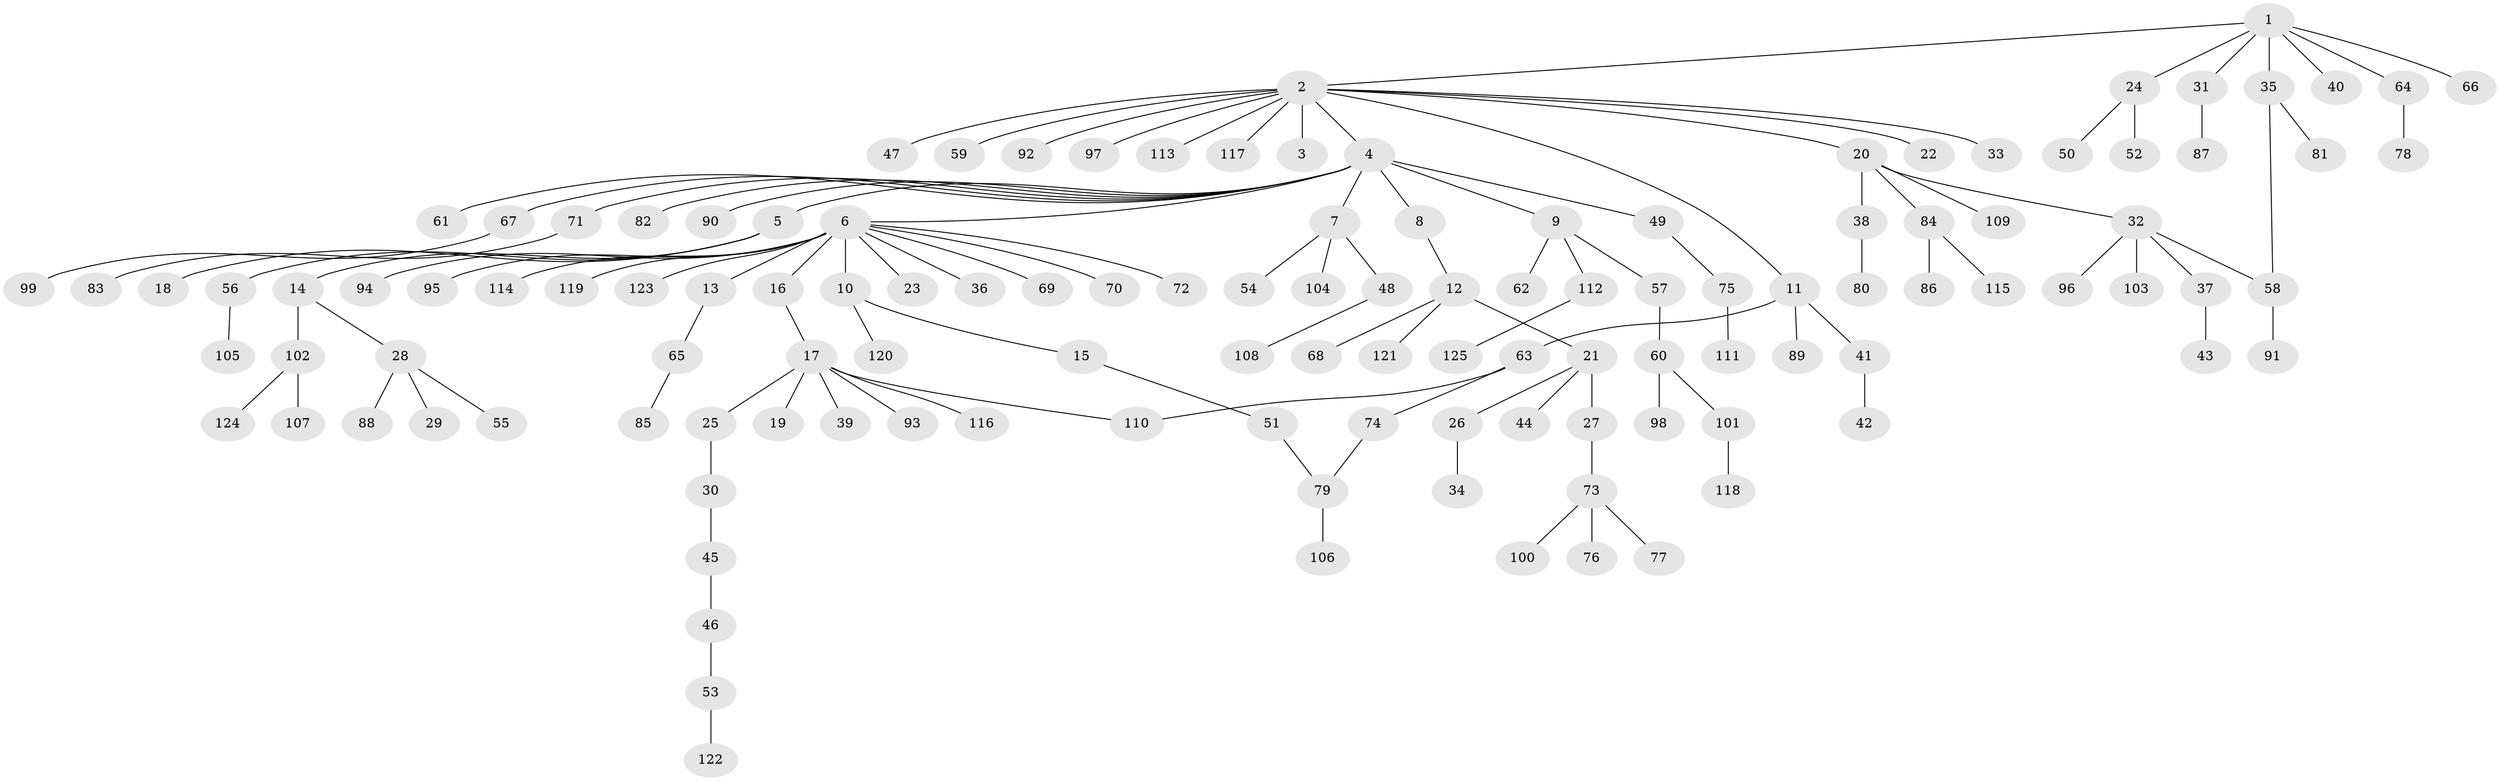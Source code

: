 // Generated by graph-tools (version 1.1) at 2025/14/03/09/25 04:14:48]
// undirected, 125 vertices, 127 edges
graph export_dot {
graph [start="1"]
  node [color=gray90,style=filled];
  1;
  2;
  3;
  4;
  5;
  6;
  7;
  8;
  9;
  10;
  11;
  12;
  13;
  14;
  15;
  16;
  17;
  18;
  19;
  20;
  21;
  22;
  23;
  24;
  25;
  26;
  27;
  28;
  29;
  30;
  31;
  32;
  33;
  34;
  35;
  36;
  37;
  38;
  39;
  40;
  41;
  42;
  43;
  44;
  45;
  46;
  47;
  48;
  49;
  50;
  51;
  52;
  53;
  54;
  55;
  56;
  57;
  58;
  59;
  60;
  61;
  62;
  63;
  64;
  65;
  66;
  67;
  68;
  69;
  70;
  71;
  72;
  73;
  74;
  75;
  76;
  77;
  78;
  79;
  80;
  81;
  82;
  83;
  84;
  85;
  86;
  87;
  88;
  89;
  90;
  91;
  92;
  93;
  94;
  95;
  96;
  97;
  98;
  99;
  100;
  101;
  102;
  103;
  104;
  105;
  106;
  107;
  108;
  109;
  110;
  111;
  112;
  113;
  114;
  115;
  116;
  117;
  118;
  119;
  120;
  121;
  122;
  123;
  124;
  125;
  1 -- 2;
  1 -- 24;
  1 -- 31;
  1 -- 35;
  1 -- 40;
  1 -- 64;
  1 -- 66;
  2 -- 3;
  2 -- 4;
  2 -- 11;
  2 -- 20;
  2 -- 22;
  2 -- 33;
  2 -- 47;
  2 -- 59;
  2 -- 92;
  2 -- 97;
  2 -- 113;
  2 -- 117;
  4 -- 5;
  4 -- 6;
  4 -- 7;
  4 -- 8;
  4 -- 9;
  4 -- 49;
  4 -- 61;
  4 -- 67;
  4 -- 71;
  4 -- 82;
  4 -- 90;
  5 -- 14;
  5 -- 18;
  5 -- 56;
  6 -- 10;
  6 -- 13;
  6 -- 16;
  6 -- 23;
  6 -- 36;
  6 -- 69;
  6 -- 70;
  6 -- 72;
  6 -- 94;
  6 -- 95;
  6 -- 114;
  6 -- 119;
  6 -- 123;
  7 -- 48;
  7 -- 54;
  7 -- 104;
  8 -- 12;
  9 -- 57;
  9 -- 62;
  9 -- 112;
  10 -- 15;
  10 -- 120;
  11 -- 41;
  11 -- 63;
  11 -- 89;
  12 -- 21;
  12 -- 68;
  12 -- 121;
  13 -- 65;
  14 -- 28;
  14 -- 102;
  15 -- 51;
  16 -- 17;
  17 -- 19;
  17 -- 25;
  17 -- 39;
  17 -- 93;
  17 -- 110;
  17 -- 116;
  20 -- 32;
  20 -- 38;
  20 -- 84;
  20 -- 109;
  21 -- 26;
  21 -- 27;
  21 -- 44;
  24 -- 50;
  24 -- 52;
  25 -- 30;
  26 -- 34;
  27 -- 73;
  28 -- 29;
  28 -- 55;
  28 -- 88;
  30 -- 45;
  31 -- 87;
  32 -- 37;
  32 -- 58;
  32 -- 96;
  32 -- 103;
  35 -- 58;
  35 -- 81;
  37 -- 43;
  38 -- 80;
  41 -- 42;
  45 -- 46;
  46 -- 53;
  48 -- 108;
  49 -- 75;
  51 -- 79;
  53 -- 122;
  56 -- 105;
  57 -- 60;
  58 -- 91;
  60 -- 98;
  60 -- 101;
  63 -- 74;
  63 -- 110;
  64 -- 78;
  65 -- 85;
  67 -- 99;
  71 -- 83;
  73 -- 76;
  73 -- 77;
  73 -- 100;
  74 -- 79;
  75 -- 111;
  79 -- 106;
  84 -- 86;
  84 -- 115;
  101 -- 118;
  102 -- 107;
  102 -- 124;
  112 -- 125;
}
